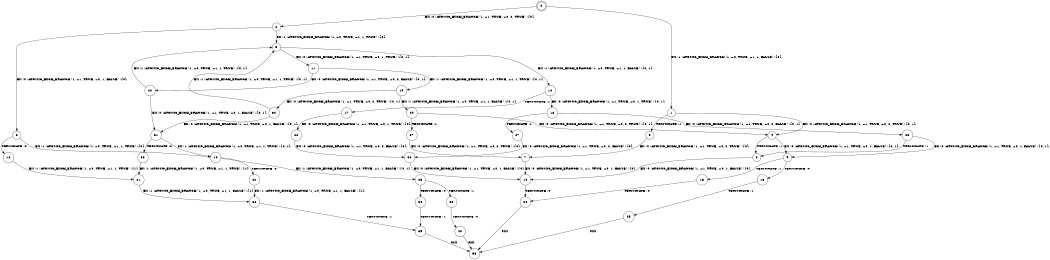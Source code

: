 digraph BCG {
size = "7, 10.5";
center = TRUE;
node [shape = circle];
0 [peripheries = 2];
0 -> 1 [label = "EX !1 !ATOMIC_EXCH_BRANCH (1, +0, TRUE, +1, 1, FALSE) !{0}"];
0 -> 2 [label = "EX !0 !ATOMIC_EXCH_BRANCH (1, +1, TRUE, +0, 2, TRUE) !{0}"];
1 -> 3 [label = "TERMINATE !1"];
1 -> 4 [label = "EX !0 !ATOMIC_EXCH_BRANCH (1, +1, TRUE, +0, 2, TRUE) !{0, 1}"];
2 -> 5 [label = "EX !1 !ATOMIC_EXCH_BRANCH (1, +0, TRUE, +1, 1, TRUE) !{0}"];
2 -> 6 [label = "EX !0 !ATOMIC_EXCH_BRANCH (1, +1, TRUE, +0, 1, FALSE) !{0}"];
3 -> 7 [label = "EX !0 !ATOMIC_EXCH_BRANCH (1, +1, TRUE, +0, 2, TRUE) !{0}"];
4 -> 8 [label = "TERMINATE !1"];
4 -> 9 [label = "EX !0 !ATOMIC_EXCH_BRANCH (1, +1, TRUE, +0, 1, FALSE) !{0, 1}"];
5 -> 10 [label = "EX !1 !ATOMIC_EXCH_BRANCH (1, +0, TRUE, +1, 1, FALSE) !{0, 1}"];
5 -> 11 [label = "EX !0 !ATOMIC_EXCH_BRANCH (1, +1, TRUE, +0, 1, TRUE) !{0, 1}"];
6 -> 12 [label = "TERMINATE !0"];
6 -> 13 [label = "EX !1 !ATOMIC_EXCH_BRANCH (1, +0, TRUE, +1, 1, TRUE) !{0}"];
7 -> 14 [label = "EX !0 !ATOMIC_EXCH_BRANCH (1, +1, TRUE, +0, 1, FALSE) !{0}"];
8 -> 14 [label = "EX !0 !ATOMIC_EXCH_BRANCH (1, +1, TRUE, +0, 1, FALSE) !{0}"];
9 -> 15 [label = "TERMINATE !1"];
9 -> 16 [label = "TERMINATE !0"];
10 -> 17 [label = "TERMINATE !1"];
10 -> 18 [label = "EX !0 !ATOMIC_EXCH_BRANCH (1, +1, TRUE, +0, 1, TRUE) !{0, 1}"];
11 -> 19 [label = "EX !1 !ATOMIC_EXCH_BRANCH (1, +0, TRUE, +1, 1, TRUE) !{0, 1}"];
11 -> 20 [label = "EX !0 !ATOMIC_EXCH_BRANCH (1, +1, TRUE, +0, 2, FALSE) !{0, 1}"];
12 -> 21 [label = "EX !1 !ATOMIC_EXCH_BRANCH (1, +0, TRUE, +1, 1, TRUE) !{1}"];
13 -> 22 [label = "TERMINATE !0"];
13 -> 23 [label = "EX !1 !ATOMIC_EXCH_BRANCH (1, +0, TRUE, +1, 1, FALSE) !{0, 1}"];
14 -> 24 [label = "TERMINATE !0"];
15 -> 24 [label = "TERMINATE !0"];
16 -> 25 [label = "TERMINATE !1"];
17 -> 26 [label = "EX !0 !ATOMIC_EXCH_BRANCH (1, +1, TRUE, +0, 1, TRUE) !{0}"];
18 -> 27 [label = "TERMINATE !1"];
18 -> 28 [label = "EX !0 !ATOMIC_EXCH_BRANCH (1, +1, TRUE, +0, 2, FALSE) !{0, 1}"];
19 -> 29 [label = "EX !1 !ATOMIC_EXCH_BRANCH (1, +0, TRUE, +1, 1, FALSE) !{0, 1}"];
19 -> 30 [label = "EX !0 !ATOMIC_EXCH_BRANCH (1, +1, TRUE, +0, 2, TRUE) !{0, 1}"];
20 -> 5 [label = "EX !1 !ATOMIC_EXCH_BRANCH (1, +0, TRUE, +1, 1, TRUE) !{0, 1}"];
20 -> 31 [label = "EX !0 !ATOMIC_EXCH_BRANCH (1, +1, TRUE, +0, 1, FALSE) !{0, 1}"];
21 -> 32 [label = "EX !1 !ATOMIC_EXCH_BRANCH (1, +0, TRUE, +1, 1, FALSE) !{1}"];
22 -> 32 [label = "EX !1 !ATOMIC_EXCH_BRANCH (1, +0, TRUE, +1, 1, FALSE) !{1}"];
23 -> 33 [label = "TERMINATE !1"];
23 -> 34 [label = "TERMINATE !0"];
24 -> 35 [label = "exit"];
25 -> 35 [label = "exit"];
26 -> 36 [label = "EX !0 !ATOMIC_EXCH_BRANCH (1, +1, TRUE, +0, 2, FALSE) !{0}"];
27 -> 36 [label = "EX !0 !ATOMIC_EXCH_BRANCH (1, +1, TRUE, +0, 2, FALSE) !{0}"];
28 -> 8 [label = "TERMINATE !1"];
28 -> 9 [label = "EX !0 !ATOMIC_EXCH_BRANCH (1, +1, TRUE, +0, 1, FALSE) !{0, 1}"];
29 -> 37 [label = "TERMINATE !1"];
29 -> 4 [label = "EX !0 !ATOMIC_EXCH_BRANCH (1, +1, TRUE, +0, 2, TRUE) !{0, 1}"];
30 -> 5 [label = "EX !1 !ATOMIC_EXCH_BRANCH (1, +0, TRUE, +1, 1, TRUE) !{0, 1}"];
30 -> 31 [label = "EX !0 !ATOMIC_EXCH_BRANCH (1, +1, TRUE, +0, 1, FALSE) !{0, 1}"];
31 -> 38 [label = "TERMINATE !0"];
31 -> 13 [label = "EX !1 !ATOMIC_EXCH_BRANCH (1, +0, TRUE, +1, 1, TRUE) !{0, 1}"];
32 -> 39 [label = "TERMINATE !1"];
33 -> 40 [label = "TERMINATE !0"];
34 -> 39 [label = "TERMINATE !1"];
36 -> 14 [label = "EX !0 !ATOMIC_EXCH_BRANCH (1, +1, TRUE, +0, 1, FALSE) !{0}"];
37 -> 7 [label = "EX !0 !ATOMIC_EXCH_BRANCH (1, +1, TRUE, +0, 2, TRUE) !{0}"];
38 -> 21 [label = "EX !1 !ATOMIC_EXCH_BRANCH (1, +0, TRUE, +1, 1, TRUE) !{1}"];
39 -> 35 [label = "exit"];
40 -> 35 [label = "exit"];
}
